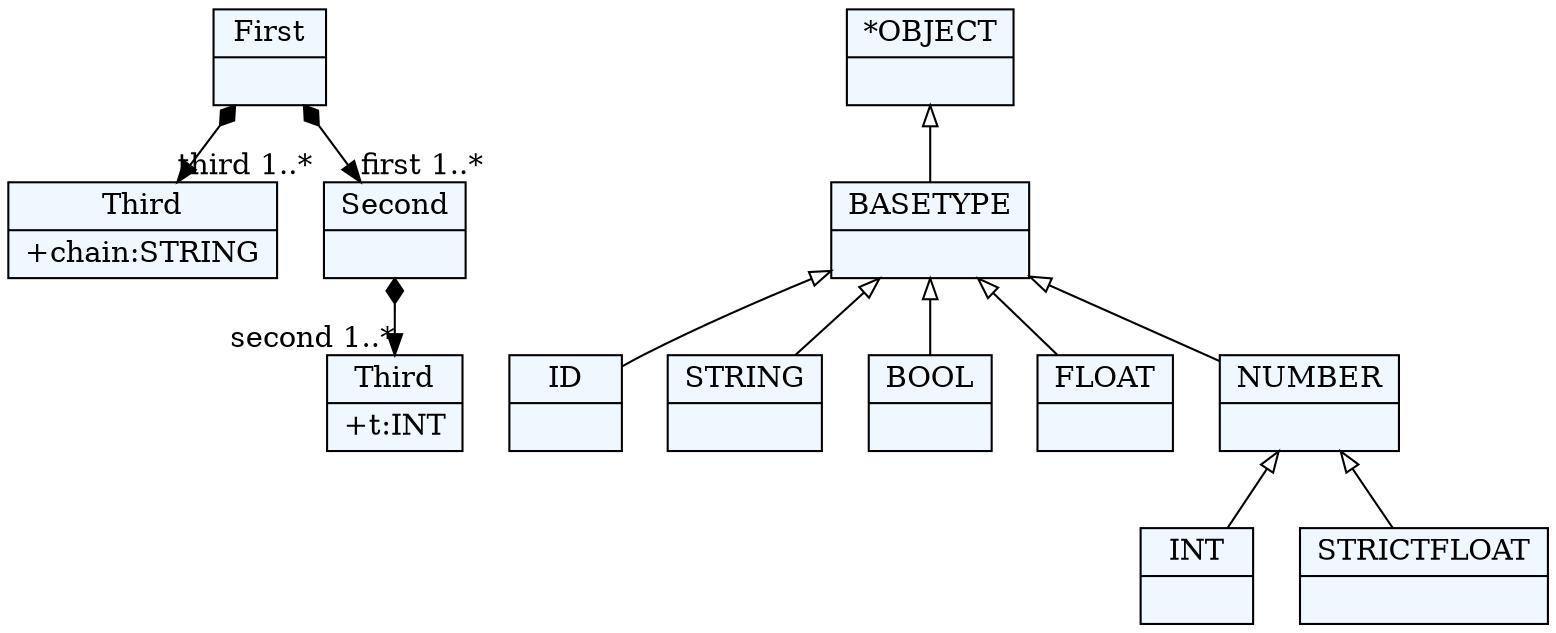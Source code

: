 
    digraph xtext {
    fontname = "Bitstream Vera Sans"
    fontsize = 8
    node[
        shape=record,
        style=filled,
        fillcolor=aliceblue
    ]
    nodesep = 0.3
    edge[dir=black,arrowtail=empty]


39804936[ label="{First|}"]

40033960[ label="{Third|+chain:STRING\l}"]

40891816[ label="{ID|}"]

40897512[ label="{STRING|}"]

40903048[ label="{BOOL|}"]

40908584[ label="{INT|}"]

40914120[ label="{FLOAT|}"]

40919656[ label="{STRICTFLOAT|}"]

40925192[ label="{NUMBER|}"]

40930728[ label="{BASETYPE|}"]

39947208[ label="{*OBJECT|}"]

39607480[ label="{Second|}"]

39989032[ label="{Third|+t:INT\l}"]



39804936 -> 39607480[arrowtail=diamond, dir=both, headlabel="first 1..*"]
39804936 -> 40033960[arrowtail=diamond, dir=both, headlabel="third 1..*"]
40925192 -> 40919656 [dir=back]
40925192 -> 40908584 [dir=back]
40930728 -> 40925192 [dir=back]
40930728 -> 40914120 [dir=back]
40930728 -> 40903048 [dir=back]
40930728 -> 40891816 [dir=back]
40930728 -> 40897512 [dir=back]
39947208 -> 40930728 [dir=back]
39607480 -> 39989032[arrowtail=diamond, dir=both, headlabel="second 1..*"]

}
